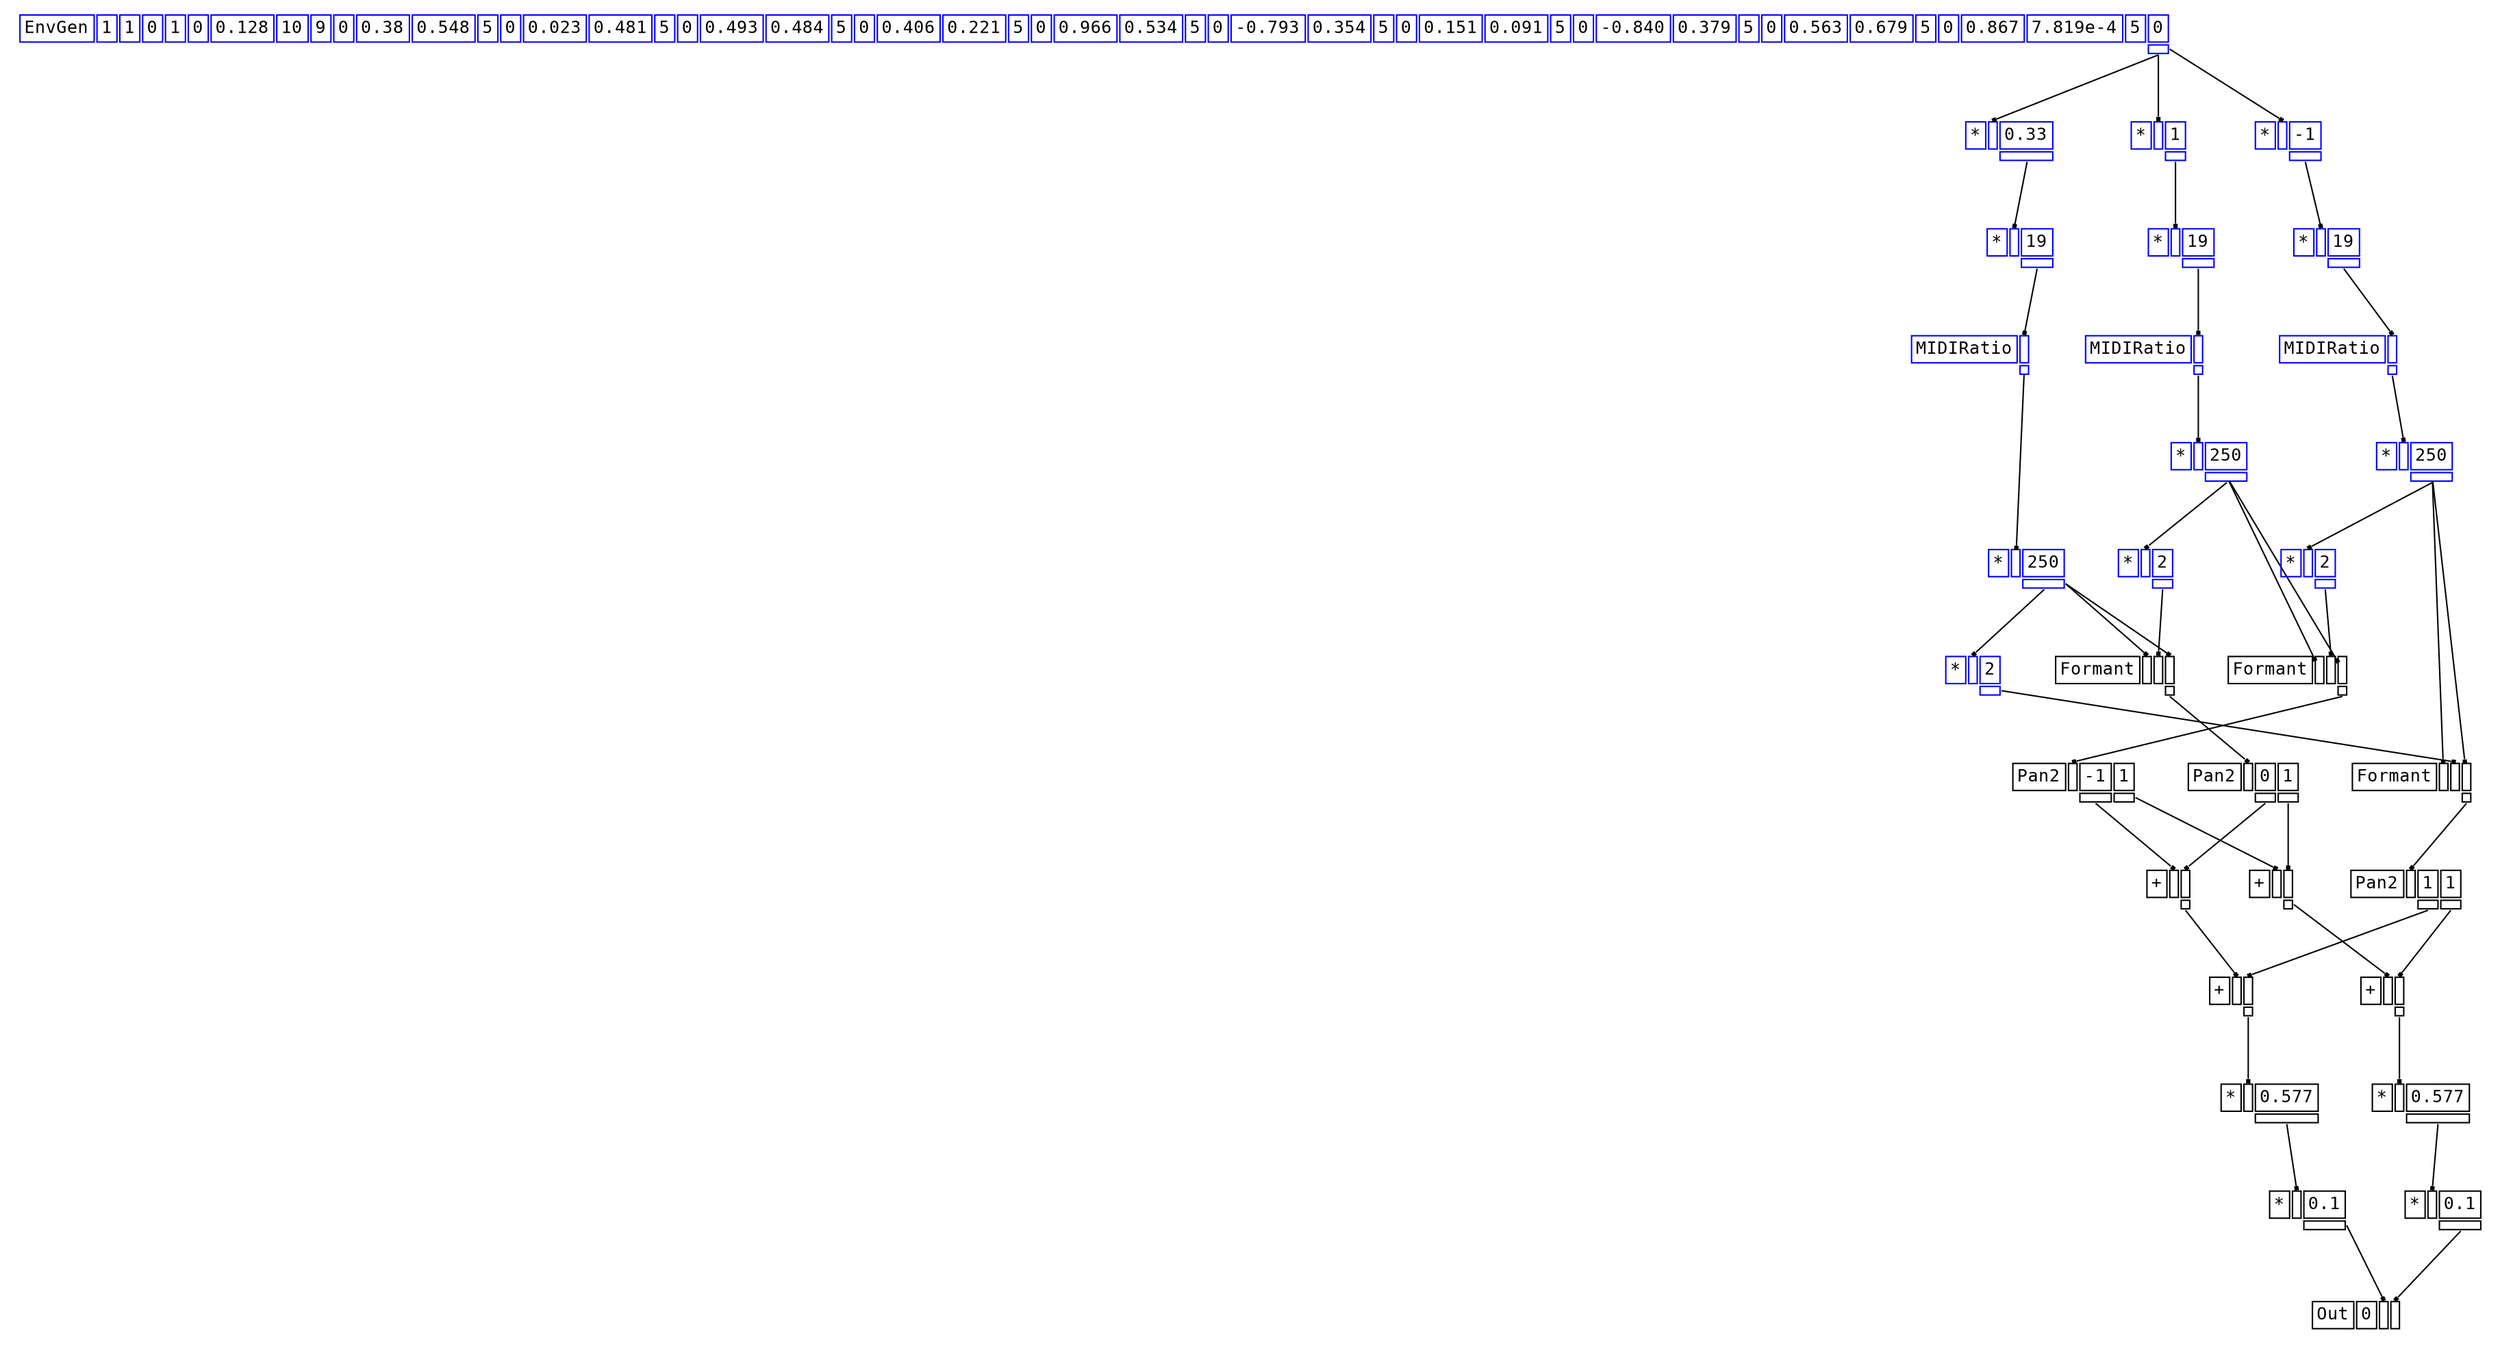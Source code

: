 digraph Anonymous {
graph [splines=false];
node [fontsize=12,fontname="Courier"];
edge [arrowhead=box,arrowsize=0.25];
u_26[shape="plaintext",color="blue",label=<<TABLE BORDER="0" CELLBORDER="1"><TR><TD>EnvGen</TD><TD ID="u_26:K_0">1</TD><TD ID="u_26:K_1">1</TD><TD ID="u_26:K_2">0</TD><TD ID="u_26:K_3">1</TD><TD ID="u_26:K_4">0</TD><TD ID="u_26:K_5">0.128</TD><TD ID="u_26:K_6">10</TD><TD ID="u_26:K_7">9</TD><TD ID="u_26:K_8">0</TD><TD ID="u_26:K_9">0.38</TD><TD ID="u_26:K_10">0.548</TD><TD ID="u_26:K_11">5</TD><TD ID="u_26:K_12">0</TD><TD ID="u_26:K_13">0.023</TD><TD ID="u_26:K_14">0.481</TD><TD ID="u_26:K_15">5</TD><TD ID="u_26:K_16">0</TD><TD ID="u_26:K_17">0.493</TD><TD ID="u_26:K_18">0.484</TD><TD ID="u_26:K_19">5</TD><TD ID="u_26:K_20">0</TD><TD ID="u_26:K_21">0.406</TD><TD ID="u_26:K_22">0.221</TD><TD ID="u_26:K_23">5</TD><TD ID="u_26:K_24">0</TD><TD ID="u_26:K_25">0.966</TD><TD ID="u_26:K_26">0.534</TD><TD ID="u_26:K_27">5</TD><TD ID="u_26:K_28">0</TD><TD ID="u_26:K_29">-0.793</TD><TD ID="u_26:K_30">0.354</TD><TD ID="u_26:K_31">5</TD><TD ID="u_26:K_32">0</TD><TD ID="u_26:K_33">0.151</TD><TD ID="u_26:K_34">0.091</TD><TD ID="u_26:K_35">5</TD><TD ID="u_26:K_36">0</TD><TD ID="u_26:K_37">-0.840</TD><TD ID="u_26:K_38">0.379</TD><TD ID="u_26:K_39">5</TD><TD ID="u_26:K_40">0</TD><TD ID="u_26:K_41">0.563</TD><TD ID="u_26:K_42">0.679</TD><TD ID="u_26:K_43">5</TD><TD ID="u_26:K_44">0</TD><TD ID="u_26:K_45">0.867</TD><TD ID="u_26:K_46">7.819e-4</TD><TD ID="u_26:K_47">5</TD><TD ID="u_26:K_48">0</TD></TR><TR><TD BORDER="0"></TD><TD BORDER="0"></TD><TD BORDER="0"></TD><TD BORDER="0"></TD><TD BORDER="0"></TD><TD BORDER="0"></TD><TD BORDER="0"></TD><TD BORDER="0"></TD><TD BORDER="0"></TD><TD BORDER="0"></TD><TD BORDER="0"></TD><TD BORDER="0"></TD><TD BORDER="0"></TD><TD BORDER="0"></TD><TD BORDER="0"></TD><TD BORDER="0"></TD><TD BORDER="0"></TD><TD BORDER="0"></TD><TD BORDER="0"></TD><TD BORDER="0"></TD><TD BORDER="0"></TD><TD BORDER="0"></TD><TD BORDER="0"></TD><TD BORDER="0"></TD><TD BORDER="0"></TD><TD BORDER="0"></TD><TD BORDER="0"></TD><TD BORDER="0"></TD><TD BORDER="0"></TD><TD BORDER="0"></TD><TD BORDER="0"></TD><TD BORDER="0"></TD><TD BORDER="0"></TD><TD BORDER="0"></TD><TD BORDER="0"></TD><TD BORDER="0"></TD><TD BORDER="0"></TD><TD BORDER="0"></TD><TD BORDER="0"></TD><TD BORDER="0"></TD><TD BORDER="0"></TD><TD BORDER="0"></TD><TD BORDER="0"></TD><TD BORDER="0"></TD><TD BORDER="0"></TD><TD BORDER="0"></TD><TD BORDER="0"></TD><TD BORDER="0"></TD><TD BORDER="0"></TD><TD PORT="o_0" ID="u_26:o_0"></TD></TR></TABLE>>];
u_27[shape="plaintext",color="blue",label=<<TABLE BORDER="0" CELLBORDER="1"><TR><TD>*</TD><TD PORT="i_0" ID="u_27:i_0"></TD><TD ID="u_27:K_1">1</TD></TR><TR><TD BORDER="0"></TD><TD BORDER="0"></TD><TD PORT="o_0" ID="u_27:o_0"></TD></TR></TABLE>>];
u_29[shape="plaintext",color="blue",label=<<TABLE BORDER="0" CELLBORDER="1"><TR><TD>*</TD><TD PORT="i_0" ID="u_29:i_0"></TD><TD ID="u_29:K_1">19</TD></TR><TR><TD BORDER="0"></TD><TD BORDER="0"></TD><TD PORT="o_0" ID="u_29:o_0"></TD></TR></TABLE>>];
u_30[shape="plaintext",color="blue",label=<<TABLE BORDER="0" CELLBORDER="1"><TR><TD>MIDIRatio</TD><TD PORT="i_0" ID="u_30:i_0"></TD></TR><TR><TD BORDER="0"></TD><TD PORT="o_0" ID="u_30:o_0"></TD></TR></TABLE>>];
u_32[shape="plaintext",color="blue",label=<<TABLE BORDER="0" CELLBORDER="1"><TR><TD>*</TD><TD PORT="i_0" ID="u_32:i_0"></TD><TD ID="u_32:K_1">250</TD></TR><TR><TD BORDER="0"></TD><TD BORDER="0"></TD><TD PORT="o_0" ID="u_32:o_0"></TD></TR></TABLE>>];
u_34[shape="plaintext",color="blue",label=<<TABLE BORDER="0" CELLBORDER="1"><TR><TD>*</TD><TD PORT="i_0" ID="u_34:i_0"></TD><TD ID="u_34:K_1">-1</TD></TR><TR><TD BORDER="0"></TD><TD BORDER="0"></TD><TD PORT="o_0" ID="u_34:o_0"></TD></TR></TABLE>>];
u_35[shape="plaintext",color="blue",label=<<TABLE BORDER="0" CELLBORDER="1"><TR><TD>*</TD><TD PORT="i_0" ID="u_35:i_0"></TD><TD ID="u_35:K_1">19</TD></TR><TR><TD BORDER="0"></TD><TD BORDER="0"></TD><TD PORT="o_0" ID="u_35:o_0"></TD></TR></TABLE>>];
u_36[shape="plaintext",color="blue",label=<<TABLE BORDER="0" CELLBORDER="1"><TR><TD>MIDIRatio</TD><TD PORT="i_0" ID="u_36:i_0"></TD></TR><TR><TD BORDER="0"></TD><TD PORT="o_0" ID="u_36:o_0"></TD></TR></TABLE>>];
u_37[shape="plaintext",color="blue",label=<<TABLE BORDER="0" CELLBORDER="1"><TR><TD>*</TD><TD PORT="i_0" ID="u_37:i_0"></TD><TD ID="u_37:K_1">250</TD></TR><TR><TD BORDER="0"></TD><TD BORDER="0"></TD><TD PORT="o_0" ID="u_37:o_0"></TD></TR></TABLE>>];
u_39[shape="plaintext",color="blue",label=<<TABLE BORDER="0" CELLBORDER="1"><TR><TD>*</TD><TD PORT="i_0" ID="u_39:i_0"></TD><TD ID="u_39:K_1">2</TD></TR><TR><TD BORDER="0"></TD><TD BORDER="0"></TD><TD PORT="o_0" ID="u_39:o_0"></TD></TR></TABLE>>];
u_40[shape="plaintext",color="black",label=<<TABLE BORDER="0" CELLBORDER="1"><TR><TD>Formant</TD><TD PORT="i_0" ID="u_40:i_0"></TD><TD PORT="i_1" ID="u_40:i_1"></TD><TD PORT="i_2" ID="u_40:i_2"></TD></TR><TR><TD BORDER="0"></TD><TD BORDER="0"></TD><TD BORDER="0"></TD><TD PORT="o_0" ID="u_40:o_0"></TD></TR></TABLE>>];
u_41[shape="plaintext",color="black",label=<<TABLE BORDER="0" CELLBORDER="1"><TR><TD>Pan2</TD><TD PORT="i_0" ID="u_41:i_0"></TD><TD ID="u_41:K_1">-1</TD><TD ID="u_41:K_2">1</TD></TR><TR><TD BORDER="0"></TD><TD BORDER="0"></TD><TD PORT="o_0" ID="u_41:o_0"></TD><TD PORT="o_1" ID="u_41:o_1"></TD></TR></TABLE>>];
u_44[shape="plaintext",color="blue",label=<<TABLE BORDER="0" CELLBORDER="1"><TR><TD>*</TD><TD PORT="i_0" ID="u_44:i_0"></TD><TD ID="u_44:K_1">0.33</TD></TR><TR><TD BORDER="0"></TD><TD BORDER="0"></TD><TD PORT="o_0" ID="u_44:o_0"></TD></TR></TABLE>>];
u_45[shape="plaintext",color="blue",label=<<TABLE BORDER="0" CELLBORDER="1"><TR><TD>*</TD><TD PORT="i_0" ID="u_45:i_0"></TD><TD ID="u_45:K_1">19</TD></TR><TR><TD BORDER="0"></TD><TD BORDER="0"></TD><TD PORT="o_0" ID="u_45:o_0"></TD></TR></TABLE>>];
u_46[shape="plaintext",color="blue",label=<<TABLE BORDER="0" CELLBORDER="1"><TR><TD>MIDIRatio</TD><TD PORT="i_0" ID="u_46:i_0"></TD></TR><TR><TD BORDER="0"></TD><TD PORT="o_0" ID="u_46:o_0"></TD></TR></TABLE>>];
u_47[shape="plaintext",color="blue",label=<<TABLE BORDER="0" CELLBORDER="1"><TR><TD>*</TD><TD PORT="i_0" ID="u_47:i_0"></TD><TD ID="u_47:K_1">250</TD></TR><TR><TD BORDER="0"></TD><TD BORDER="0"></TD><TD PORT="o_0" ID="u_47:o_0"></TD></TR></TABLE>>];
u_48[shape="plaintext",color="blue",label=<<TABLE BORDER="0" CELLBORDER="1"><TR><TD>*</TD><TD PORT="i_0" ID="u_48:i_0"></TD><TD ID="u_48:K_1">2</TD></TR><TR><TD BORDER="0"></TD><TD BORDER="0"></TD><TD PORT="o_0" ID="u_48:o_0"></TD></TR></TABLE>>];
u_49[shape="plaintext",color="black",label=<<TABLE BORDER="0" CELLBORDER="1"><TR><TD>Formant</TD><TD PORT="i_0" ID="u_49:i_0"></TD><TD PORT="i_1" ID="u_49:i_1"></TD><TD PORT="i_2" ID="u_49:i_2"></TD></TR><TR><TD BORDER="0"></TD><TD BORDER="0"></TD><TD BORDER="0"></TD><TD PORT="o_0" ID="u_49:o_0"></TD></TR></TABLE>>];
u_50[shape="plaintext",color="black",label=<<TABLE BORDER="0" CELLBORDER="1"><TR><TD>Pan2</TD><TD PORT="i_0" ID="u_50:i_0"></TD><TD ID="u_50:K_1">0</TD><TD ID="u_50:K_2">1</TD></TR><TR><TD BORDER="0"></TD><TD BORDER="0"></TD><TD PORT="o_0" ID="u_50:o_0"></TD><TD PORT="o_1" ID="u_50:o_1"></TD></TR></TABLE>>];
u_52[shape="plaintext",color="black",label=<<TABLE BORDER="0" CELLBORDER="1"><TR><TD>+</TD><TD PORT="i_0" ID="u_52:i_0"></TD><TD PORT="i_1" ID="u_52:i_1"></TD></TR><TR><TD BORDER="0"></TD><TD BORDER="0"></TD><TD PORT="o_0" ID="u_52:o_0"></TD></TR></TABLE>>];
u_53[shape="plaintext",color="blue",label=<<TABLE BORDER="0" CELLBORDER="1"><TR><TD>*</TD><TD PORT="i_0" ID="u_53:i_0"></TD><TD ID="u_53:K_1">2</TD></TR><TR><TD BORDER="0"></TD><TD BORDER="0"></TD><TD PORT="o_0" ID="u_53:o_0"></TD></TR></TABLE>>];
u_54[shape="plaintext",color="black",label=<<TABLE BORDER="0" CELLBORDER="1"><TR><TD>Formant</TD><TD PORT="i_0" ID="u_54:i_0"></TD><TD PORT="i_1" ID="u_54:i_1"></TD><TD PORT="i_2" ID="u_54:i_2"></TD></TR><TR><TD BORDER="0"></TD><TD BORDER="0"></TD><TD BORDER="0"></TD><TD PORT="o_0" ID="u_54:o_0"></TD></TR></TABLE>>];
u_55[shape="plaintext",color="black",label=<<TABLE BORDER="0" CELLBORDER="1"><TR><TD>Pan2</TD><TD PORT="i_0" ID="u_55:i_0"></TD><TD ID="u_55:K_1">1</TD><TD ID="u_55:K_2">1</TD></TR><TR><TD BORDER="0"></TD><TD BORDER="0"></TD><TD PORT="o_0" ID="u_55:o_0"></TD><TD PORT="o_1" ID="u_55:o_1"></TD></TR></TABLE>>];
u_57[shape="plaintext",color="black",label=<<TABLE BORDER="0" CELLBORDER="1"><TR><TD>+</TD><TD PORT="i_0" ID="u_57:i_0"></TD><TD PORT="i_1" ID="u_57:i_1"></TD></TR><TR><TD BORDER="0"></TD><TD BORDER="0"></TD><TD PORT="o_0" ID="u_57:o_0"></TD></TR></TABLE>>];
u_59[shape="plaintext",color="black",label=<<TABLE BORDER="0" CELLBORDER="1"><TR><TD>*</TD><TD PORT="i_0" ID="u_59:i_0"></TD><TD ID="u_59:K_1">0.577</TD></TR><TR><TD BORDER="0"></TD><TD BORDER="0"></TD><TD PORT="o_0" ID="u_59:o_0"></TD></TR></TABLE>>];
u_61[shape="plaintext",color="black",label=<<TABLE BORDER="0" CELLBORDER="1"><TR><TD>*</TD><TD PORT="i_0" ID="u_61:i_0"></TD><TD ID="u_61:K_1">0.1</TD></TR><TR><TD BORDER="0"></TD><TD BORDER="0"></TD><TD PORT="o_0" ID="u_61:o_0"></TD></TR></TABLE>>];
u_64[shape="plaintext",color="black",label=<<TABLE BORDER="0" CELLBORDER="1"><TR><TD>+</TD><TD PORT="i_0" ID="u_64:i_0"></TD><TD PORT="i_1" ID="u_64:i_1"></TD></TR><TR><TD BORDER="0"></TD><TD BORDER="0"></TD><TD PORT="o_0" ID="u_64:o_0"></TD></TR></TABLE>>];
u_66[shape="plaintext",color="black",label=<<TABLE BORDER="0" CELLBORDER="1"><TR><TD>+</TD><TD PORT="i_0" ID="u_66:i_0"></TD><TD PORT="i_1" ID="u_66:i_1"></TD></TR><TR><TD BORDER="0"></TD><TD BORDER="0"></TD><TD PORT="o_0" ID="u_66:o_0"></TD></TR></TABLE>>];
u_67[shape="plaintext",color="black",label=<<TABLE BORDER="0" CELLBORDER="1"><TR><TD>*</TD><TD PORT="i_0" ID="u_67:i_0"></TD><TD ID="u_67:K_1">0.577</TD></TR><TR><TD BORDER="0"></TD><TD BORDER="0"></TD><TD PORT="o_0" ID="u_67:o_0"></TD></TR></TABLE>>];
u_68[shape="plaintext",color="black",label=<<TABLE BORDER="0" CELLBORDER="1"><TR><TD>*</TD><TD PORT="i_0" ID="u_68:i_0"></TD><TD ID="u_68:K_1">0.1</TD></TR><TR><TD BORDER="0"></TD><TD BORDER="0"></TD><TD PORT="o_0" ID="u_68:o_0"></TD></TR></TABLE>>];
u_69[shape="plaintext",color="black",label=<<TABLE BORDER="0" CELLBORDER="1"><TR><TD>Out</TD><TD ID="u_69:K_0">0</TD><TD PORT="i_1" ID="u_69:i_1"></TD><TD PORT="i_2" ID="u_69:i_2"></TD></TR></TABLE>>];
u_26:o_0 -> u_27:i_0;
u_27:o_0 -> u_29:i_0;
u_29:o_0 -> u_30:i_0;
u_30:o_0 -> u_32:i_0;
u_26:o_0 -> u_34:i_0;
u_34:o_0 -> u_35:i_0;
u_35:o_0 -> u_36:i_0;
u_36:o_0 -> u_37:i_0;
u_37:o_0 -> u_39:i_0;
u_32:o_0 -> u_40:i_0;
u_39:o_0 -> u_40:i_1;
u_32:o_0 -> u_40:i_2;
u_40:o_0 -> u_41:i_0;
u_26:o_0 -> u_44:i_0;
u_44:o_0 -> u_45:i_0;
u_45:o_0 -> u_46:i_0;
u_46:o_0 -> u_47:i_0;
u_32:o_0 -> u_48:i_0;
u_47:o_0 -> u_49:i_0;
u_48:o_0 -> u_49:i_1;
u_47:o_0 -> u_49:i_2;
u_49:o_0 -> u_50:i_0;
u_41:o_0 -> u_52:i_0;
u_50:o_0 -> u_52:i_1;
u_47:o_0 -> u_53:i_0;
u_37:o_0 -> u_54:i_0;
u_53:o_0 -> u_54:i_1;
u_37:o_0 -> u_54:i_2;
u_54:o_0 -> u_55:i_0;
u_52:o_0 -> u_57:i_0;
u_55:o_0 -> u_57:i_1;
u_57:o_0 -> u_59:i_0;
u_59:o_0 -> u_61:i_0;
u_41:o_1 -> u_64:i_0;
u_50:o_1 -> u_64:i_1;
u_64:o_0 -> u_66:i_0;
u_55:o_1 -> u_66:i_1;
u_66:o_0 -> u_67:i_0;
u_67:o_0 -> u_68:i_0;
u_61:o_0 -> u_69:i_1;
u_68:o_0 -> u_69:i_2;
}
